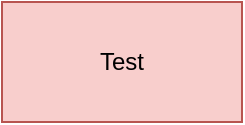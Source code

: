 <mxfile version="20.5.3" type="github">
  <diagram id="A6eTprwh5D0MjoP4BdtI" name="Page-1">
    <mxGraphModel dx="1181" dy="670" grid="1" gridSize="10" guides="1" tooltips="1" connect="1" arrows="1" fold="1" page="1" pageScale="1" pageWidth="850" pageHeight="1100" math="0" shadow="0">
      <root>
        <mxCell id="0" />
        <mxCell id="1" parent="0" />
        <mxCell id="PyNN2DbYwU8r9-h5swip-1" value="Test" style="rounded=0;whiteSpace=wrap;html=1;fillColor=#f8cecc;strokeColor=#b85450;" vertex="1" parent="1">
          <mxGeometry x="130" y="120" width="120" height="60" as="geometry" />
        </mxCell>
      </root>
    </mxGraphModel>
  </diagram>
</mxfile>
